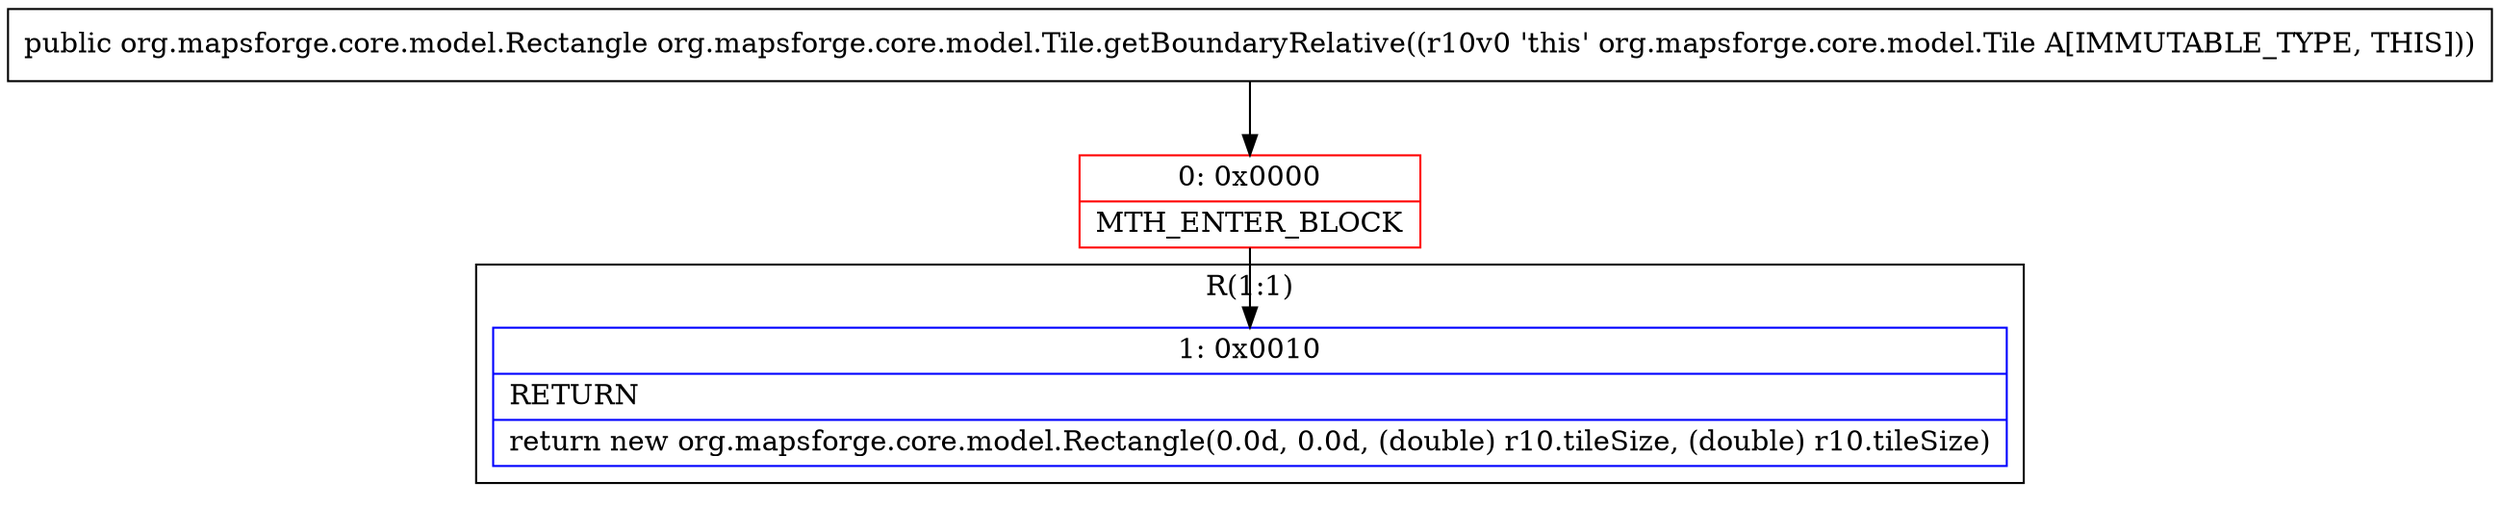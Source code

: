 digraph "CFG fororg.mapsforge.core.model.Tile.getBoundaryRelative()Lorg\/mapsforge\/core\/model\/Rectangle;" {
subgraph cluster_Region_1101987037 {
label = "R(1:1)";
node [shape=record,color=blue];
Node_1 [shape=record,label="{1\:\ 0x0010|RETURN\l|return new org.mapsforge.core.model.Rectangle(0.0d, 0.0d, (double) r10.tileSize, (double) r10.tileSize)\l}"];
}
Node_0 [shape=record,color=red,label="{0\:\ 0x0000|MTH_ENTER_BLOCK\l}"];
MethodNode[shape=record,label="{public org.mapsforge.core.model.Rectangle org.mapsforge.core.model.Tile.getBoundaryRelative((r10v0 'this' org.mapsforge.core.model.Tile A[IMMUTABLE_TYPE, THIS])) }"];
MethodNode -> Node_0;
Node_0 -> Node_1;
}


